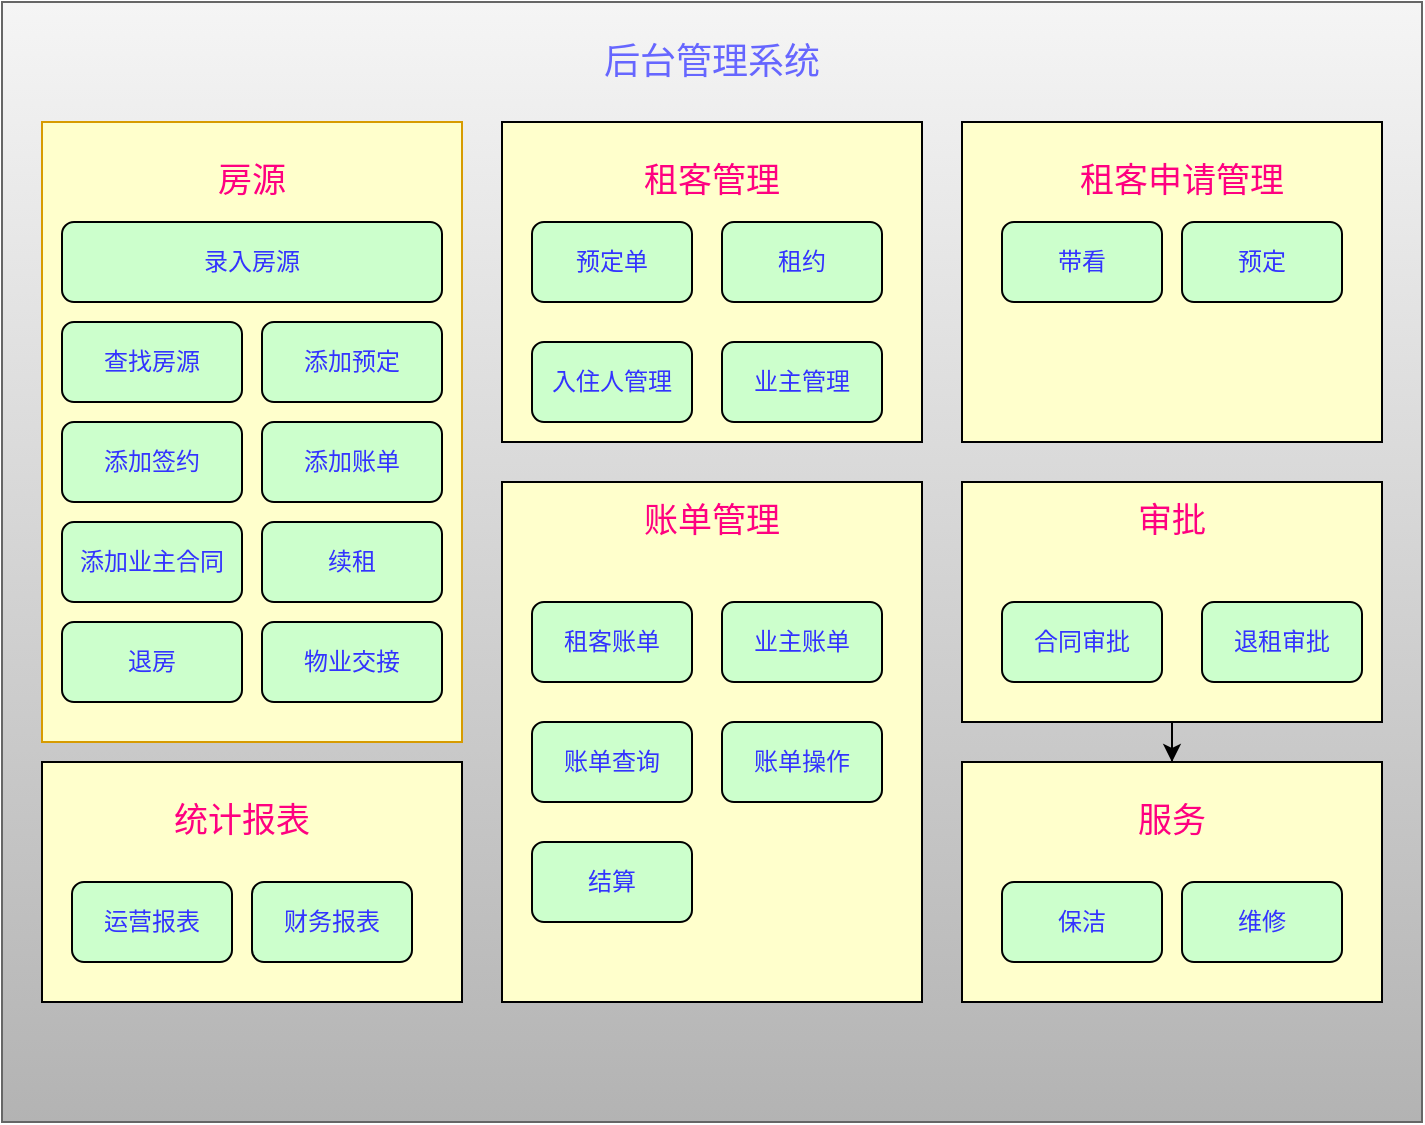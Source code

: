 <mxfile>
    <diagram id="_Wg7OJw05gw8BzJXbIB-" name="第 1 页">
        <mxGraphModel dx="820" dy="597" grid="1" gridSize="10" guides="1" tooltips="1" connect="1" arrows="1" fold="1" page="1" pageScale="1" pageWidth="827" pageHeight="1169" math="0" shadow="0">
            <root>
                <mxCell id="0"/>
                <mxCell id="1" parent="0"/>
                <mxCell id="3" value="" style="rounded=0;whiteSpace=wrap;html=1;strokeColor=#666666;fillColor=#f5f5f5;gradientColor=#b3b3b3;" parent="1" vertex="1">
                    <mxGeometry width="710" height="560" as="geometry"/>
                </mxCell>
                <mxCell id="4" value="&lt;font style=&quot;font-size: 18px&quot; color=&quot;#6666ff&quot;&gt;后台管理系统&lt;/font&gt;" style="text;html=1;strokeColor=none;fillColor=none;align=center;verticalAlign=middle;whiteSpace=wrap;rounded=0;" parent="1" vertex="1">
                    <mxGeometry x="285" y="20" width="140" height="20" as="geometry"/>
                </mxCell>
                <mxCell id="5" value="" style="rounded=0;whiteSpace=wrap;html=1;strokeColor=#d79b00;fillColor=#FFFFCC;" parent="1" vertex="1">
                    <mxGeometry x="20" y="60" width="210" height="310" as="geometry"/>
                </mxCell>
                <mxCell id="9" value="" style="rounded=0;whiteSpace=wrap;html=1;fillColor=#FFFFCC;" parent="1" vertex="1">
                    <mxGeometry x="250" y="60" width="210" height="160" as="geometry"/>
                </mxCell>
                <mxCell id="10" value="" style="rounded=0;whiteSpace=wrap;html=1;fillColor=#FFFFCC;" parent="1" vertex="1">
                    <mxGeometry x="250" y="240" width="210" height="260" as="geometry"/>
                </mxCell>
                <mxCell id="12" value="" style="rounded=0;whiteSpace=wrap;html=1;fillColor=#FFFFCC;" parent="1" vertex="1">
                    <mxGeometry x="480" y="60" width="210" height="160" as="geometry"/>
                </mxCell>
                <mxCell id="14" value="" style="rounded=0;whiteSpace=wrap;html=1;fillColor=#FFFFCC;" parent="1" vertex="1">
                    <mxGeometry x="20" y="380" width="210" height="120" as="geometry"/>
                </mxCell>
                <mxCell id="21" value="" style="edgeStyle=orthogonalEdgeStyle;rounded=0;orthogonalLoop=1;jettySize=auto;html=1;" parent="1" source="18" target="20" edge="1">
                    <mxGeometry relative="1" as="geometry"/>
                </mxCell>
                <mxCell id="18" value="" style="rounded=0;whiteSpace=wrap;html=1;fillColor=#FFFFCC;" parent="1" vertex="1">
                    <mxGeometry x="480" y="240" width="210" height="120" as="geometry"/>
                </mxCell>
                <mxCell id="20" value="" style="rounded=0;whiteSpace=wrap;html=1;fillColor=#FFFFCC;" parent="1" vertex="1">
                    <mxGeometry x="480" y="380" width="210" height="120" as="geometry"/>
                </mxCell>
                <mxCell id="22" value="&lt;font style=&quot;font-size: 17px&quot; color=&quot;#ff0080&quot;&gt;房源&lt;/font&gt;" style="text;html=1;strokeColor=none;fillColor=none;align=center;verticalAlign=middle;whiteSpace=wrap;rounded=0;" parent="1" vertex="1">
                    <mxGeometry x="105" y="80" width="40" height="20" as="geometry"/>
                </mxCell>
                <mxCell id="24" value="&lt;font style=&quot;font-size: 17px&quot; color=&quot;#ff0080&quot;&gt;租客管理&lt;/font&gt;" style="text;html=1;strokeColor=none;fillColor=none;align=center;verticalAlign=middle;whiteSpace=wrap;rounded=0;" parent="1" vertex="1">
                    <mxGeometry x="320" y="80" width="70" height="20" as="geometry"/>
                </mxCell>
                <mxCell id="25" value="&lt;font style=&quot;font-size: 17px&quot; color=&quot;#ff0080&quot;&gt;租客申请管理&lt;/font&gt;" style="text;html=1;strokeColor=none;fillColor=none;align=center;verticalAlign=middle;whiteSpace=wrap;rounded=0;" parent="1" vertex="1">
                    <mxGeometry x="530" y="80" width="120" height="20" as="geometry"/>
                </mxCell>
                <mxCell id="26" value="&lt;font style=&quot;font-size: 17px&quot; color=&quot;#ff0080&quot;&gt;审批&lt;/font&gt;" style="text;html=1;strokeColor=none;fillColor=none;align=center;verticalAlign=middle;whiteSpace=wrap;rounded=0;" parent="1" vertex="1">
                    <mxGeometry x="550" y="250" width="70" height="20" as="geometry"/>
                </mxCell>
                <mxCell id="27" value="&lt;font color=&quot;#3333ff&quot;&gt;录入房源&lt;/font&gt;" style="rounded=1;whiteSpace=wrap;html=1;fillColor=#CCFFCC;" parent="1" vertex="1">
                    <mxGeometry x="30" y="110" width="190" height="40" as="geometry"/>
                </mxCell>
                <mxCell id="28" value="&lt;font style=&quot;font-size: 17px&quot; color=&quot;#ff0080&quot;&gt;账单管理&lt;/font&gt;" style="text;html=1;strokeColor=none;fillColor=none;align=center;verticalAlign=middle;whiteSpace=wrap;rounded=0;" parent="1" vertex="1">
                    <mxGeometry x="310" y="250" width="90" height="20" as="geometry"/>
                </mxCell>
                <mxCell id="29" value="&lt;font style=&quot;font-size: 17px&quot; color=&quot;#ff0080&quot;&gt;统计报表&lt;/font&gt;" style="text;html=1;strokeColor=none;fillColor=none;align=center;verticalAlign=middle;whiteSpace=wrap;rounded=0;" parent="1" vertex="1">
                    <mxGeometry x="75" y="400" width="90" height="20" as="geometry"/>
                </mxCell>
                <mxCell id="30" value="&lt;font style=&quot;font-size: 17px&quot; color=&quot;#ff0080&quot;&gt;服务&lt;/font&gt;" style="text;html=1;strokeColor=none;fillColor=none;align=center;verticalAlign=middle;whiteSpace=wrap;rounded=0;" parent="1" vertex="1">
                    <mxGeometry x="540" y="400" width="90" height="20" as="geometry"/>
                </mxCell>
                <mxCell id="31" value="&lt;font color=&quot;#3333ff&quot;&gt;查找房源&lt;/font&gt;" style="rounded=1;whiteSpace=wrap;html=1;fillColor=#CCFFCC;" parent="1" vertex="1">
                    <mxGeometry x="30" y="160" width="90" height="40" as="geometry"/>
                </mxCell>
                <mxCell id="33" value="&lt;font color=&quot;#3333ff&quot;&gt;添加预定&lt;/font&gt;" style="rounded=1;whiteSpace=wrap;html=1;fillColor=#CCFFCC;" parent="1" vertex="1">
                    <mxGeometry x="130" y="160" width="90" height="40" as="geometry"/>
                </mxCell>
                <mxCell id="34" value="&lt;font color=&quot;#3333ff&quot;&gt;添加签约&lt;/font&gt;" style="rounded=1;whiteSpace=wrap;html=1;fillColor=#CCFFCC;" parent="1" vertex="1">
                    <mxGeometry x="30" y="210" width="90" height="40" as="geometry"/>
                </mxCell>
                <mxCell id="35" value="&lt;font color=&quot;#3333ff&quot;&gt;添加账单&lt;/font&gt;" style="rounded=1;whiteSpace=wrap;html=1;fillColor=#CCFFCC;" parent="1" vertex="1">
                    <mxGeometry x="130" y="210" width="90" height="40" as="geometry"/>
                </mxCell>
                <mxCell id="36" value="&lt;font color=&quot;#3333ff&quot;&gt;添加业主合同&lt;/font&gt;" style="rounded=1;whiteSpace=wrap;html=1;fillColor=#CCFFCC;" parent="1" vertex="1">
                    <mxGeometry x="30" y="260" width="90" height="40" as="geometry"/>
                </mxCell>
                <mxCell id="37" value="&lt;font color=&quot;#3333ff&quot;&gt;续租&lt;/font&gt;" style="rounded=1;whiteSpace=wrap;html=1;fillColor=#CCFFCC;" parent="1" vertex="1">
                    <mxGeometry x="130" y="260" width="90" height="40" as="geometry"/>
                </mxCell>
                <mxCell id="38" value="&lt;font color=&quot;#3333ff&quot;&gt;退房&lt;/font&gt;" style="rounded=1;whiteSpace=wrap;html=1;fillColor=#CCFFCC;" parent="1" vertex="1">
                    <mxGeometry x="30" y="310" width="90" height="40" as="geometry"/>
                </mxCell>
                <mxCell id="39" value="&lt;font color=&quot;#3333ff&quot;&gt;物业交接&lt;/font&gt;" style="rounded=1;whiteSpace=wrap;html=1;fillColor=#CCFFCC;" parent="1" vertex="1">
                    <mxGeometry x="130" y="310" width="90" height="40" as="geometry"/>
                </mxCell>
                <mxCell id="40" value="&lt;font color=&quot;#3333ff&quot;&gt;预定单&lt;/font&gt;" style="rounded=1;whiteSpace=wrap;html=1;fillColor=#CCFFCC;" parent="1" vertex="1">
                    <mxGeometry x="265" y="110" width="80" height="40" as="geometry"/>
                </mxCell>
                <mxCell id="41" value="&lt;font color=&quot;#3333ff&quot;&gt;租约&lt;/font&gt;" style="rounded=1;whiteSpace=wrap;html=1;fillColor=#CCFFCC;" parent="1" vertex="1">
                    <mxGeometry x="360" y="110" width="80" height="40" as="geometry"/>
                </mxCell>
                <mxCell id="42" value="&lt;font color=&quot;#3333ff&quot;&gt;入住人管理&lt;/font&gt;" style="rounded=1;whiteSpace=wrap;html=1;fillColor=#CCFFCC;" parent="1" vertex="1">
                    <mxGeometry x="265" y="170" width="80" height="40" as="geometry"/>
                </mxCell>
                <mxCell id="43" value="&lt;font color=&quot;#3333ff&quot;&gt;业主管理&lt;/font&gt;" style="rounded=1;whiteSpace=wrap;html=1;fillColor=#CCFFCC;" parent="1" vertex="1">
                    <mxGeometry x="360" y="170" width="80" height="40" as="geometry"/>
                </mxCell>
                <mxCell id="44" value="&lt;font color=&quot;#3333ff&quot;&gt;租客账单&lt;/font&gt;" style="rounded=1;whiteSpace=wrap;html=1;fillColor=#CCFFCC;" parent="1" vertex="1">
                    <mxGeometry x="265" y="300" width="80" height="40" as="geometry"/>
                </mxCell>
                <mxCell id="45" value="&lt;font color=&quot;#3333ff&quot;&gt;业主账单&lt;/font&gt;" style="rounded=1;whiteSpace=wrap;html=1;fillColor=#CCFFCC;" parent="1" vertex="1">
                    <mxGeometry x="360" y="300" width="80" height="40" as="geometry"/>
                </mxCell>
                <mxCell id="46" value="&lt;font color=&quot;#3333ff&quot;&gt;账单查询&lt;/font&gt;" style="rounded=1;whiteSpace=wrap;html=1;fillColor=#CCFFCC;" parent="1" vertex="1">
                    <mxGeometry x="265" y="360" width="80" height="40" as="geometry"/>
                </mxCell>
                <mxCell id="47" value="&lt;font color=&quot;#3333ff&quot;&gt;账单操作&lt;/font&gt;" style="rounded=1;whiteSpace=wrap;html=1;fillColor=#CCFFCC;" parent="1" vertex="1">
                    <mxGeometry x="360" y="360" width="80" height="40" as="geometry"/>
                </mxCell>
                <mxCell id="48" value="&lt;font color=&quot;#3333ff&quot;&gt;结算&lt;/font&gt;" style="rounded=1;whiteSpace=wrap;html=1;fillColor=#CCFFCC;" parent="1" vertex="1">
                    <mxGeometry x="265" y="420" width="80" height="40" as="geometry"/>
                </mxCell>
                <mxCell id="49" value="&lt;font color=&quot;#3333ff&quot;&gt;运营报表&lt;/font&gt;" style="rounded=1;whiteSpace=wrap;html=1;fillColor=#CCFFCC;" parent="1" vertex="1">
                    <mxGeometry x="35" y="440" width="80" height="40" as="geometry"/>
                </mxCell>
                <mxCell id="50" value="&lt;font color=&quot;#3333ff&quot;&gt;财务报表&lt;/font&gt;" style="rounded=1;whiteSpace=wrap;html=1;fillColor=#CCFFCC;" parent="1" vertex="1">
                    <mxGeometry x="125" y="440" width="80" height="40" as="geometry"/>
                </mxCell>
                <mxCell id="52" value="&lt;font color=&quot;#3333ff&quot;&gt;保洁&lt;/font&gt;" style="rounded=1;whiteSpace=wrap;html=1;fillColor=#CCFFCC;" parent="1" vertex="1">
                    <mxGeometry x="500" y="440" width="80" height="40" as="geometry"/>
                </mxCell>
                <mxCell id="53" value="&lt;font color=&quot;#3333ff&quot;&gt;维修&lt;/font&gt;" style="rounded=1;whiteSpace=wrap;html=1;fillColor=#CCFFCC;" parent="1" vertex="1">
                    <mxGeometry x="590" y="440" width="80" height="40" as="geometry"/>
                </mxCell>
                <mxCell id="57" value="&lt;font color=&quot;#3333ff&quot;&gt;合同审批&lt;/font&gt;" style="rounded=1;whiteSpace=wrap;html=1;fillColor=#CCFFCC;" parent="1" vertex="1">
                    <mxGeometry x="500" y="300" width="80" height="40" as="geometry"/>
                </mxCell>
                <mxCell id="58" value="&lt;font color=&quot;#3333ff&quot;&gt;退租审批&lt;/font&gt;" style="rounded=1;whiteSpace=wrap;html=1;fillColor=#CCFFCC;" parent="1" vertex="1">
                    <mxGeometry x="600" y="300" width="80" height="40" as="geometry"/>
                </mxCell>
                <mxCell id="59" value="&lt;font color=&quot;#3333ff&quot;&gt;带看&lt;/font&gt;" style="rounded=1;whiteSpace=wrap;html=1;fillColor=#CCFFCC;" parent="1" vertex="1">
                    <mxGeometry x="500" y="110" width="80" height="40" as="geometry"/>
                </mxCell>
                <mxCell id="60" value="&lt;font color=&quot;#3333ff&quot;&gt;预定&lt;/font&gt;" style="rounded=1;whiteSpace=wrap;html=1;fillColor=#CCFFCC;" parent="1" vertex="1">
                    <mxGeometry x="590" y="110" width="80" height="40" as="geometry"/>
                </mxCell>
            </root>
        </mxGraphModel>
    </diagram>
</mxfile>